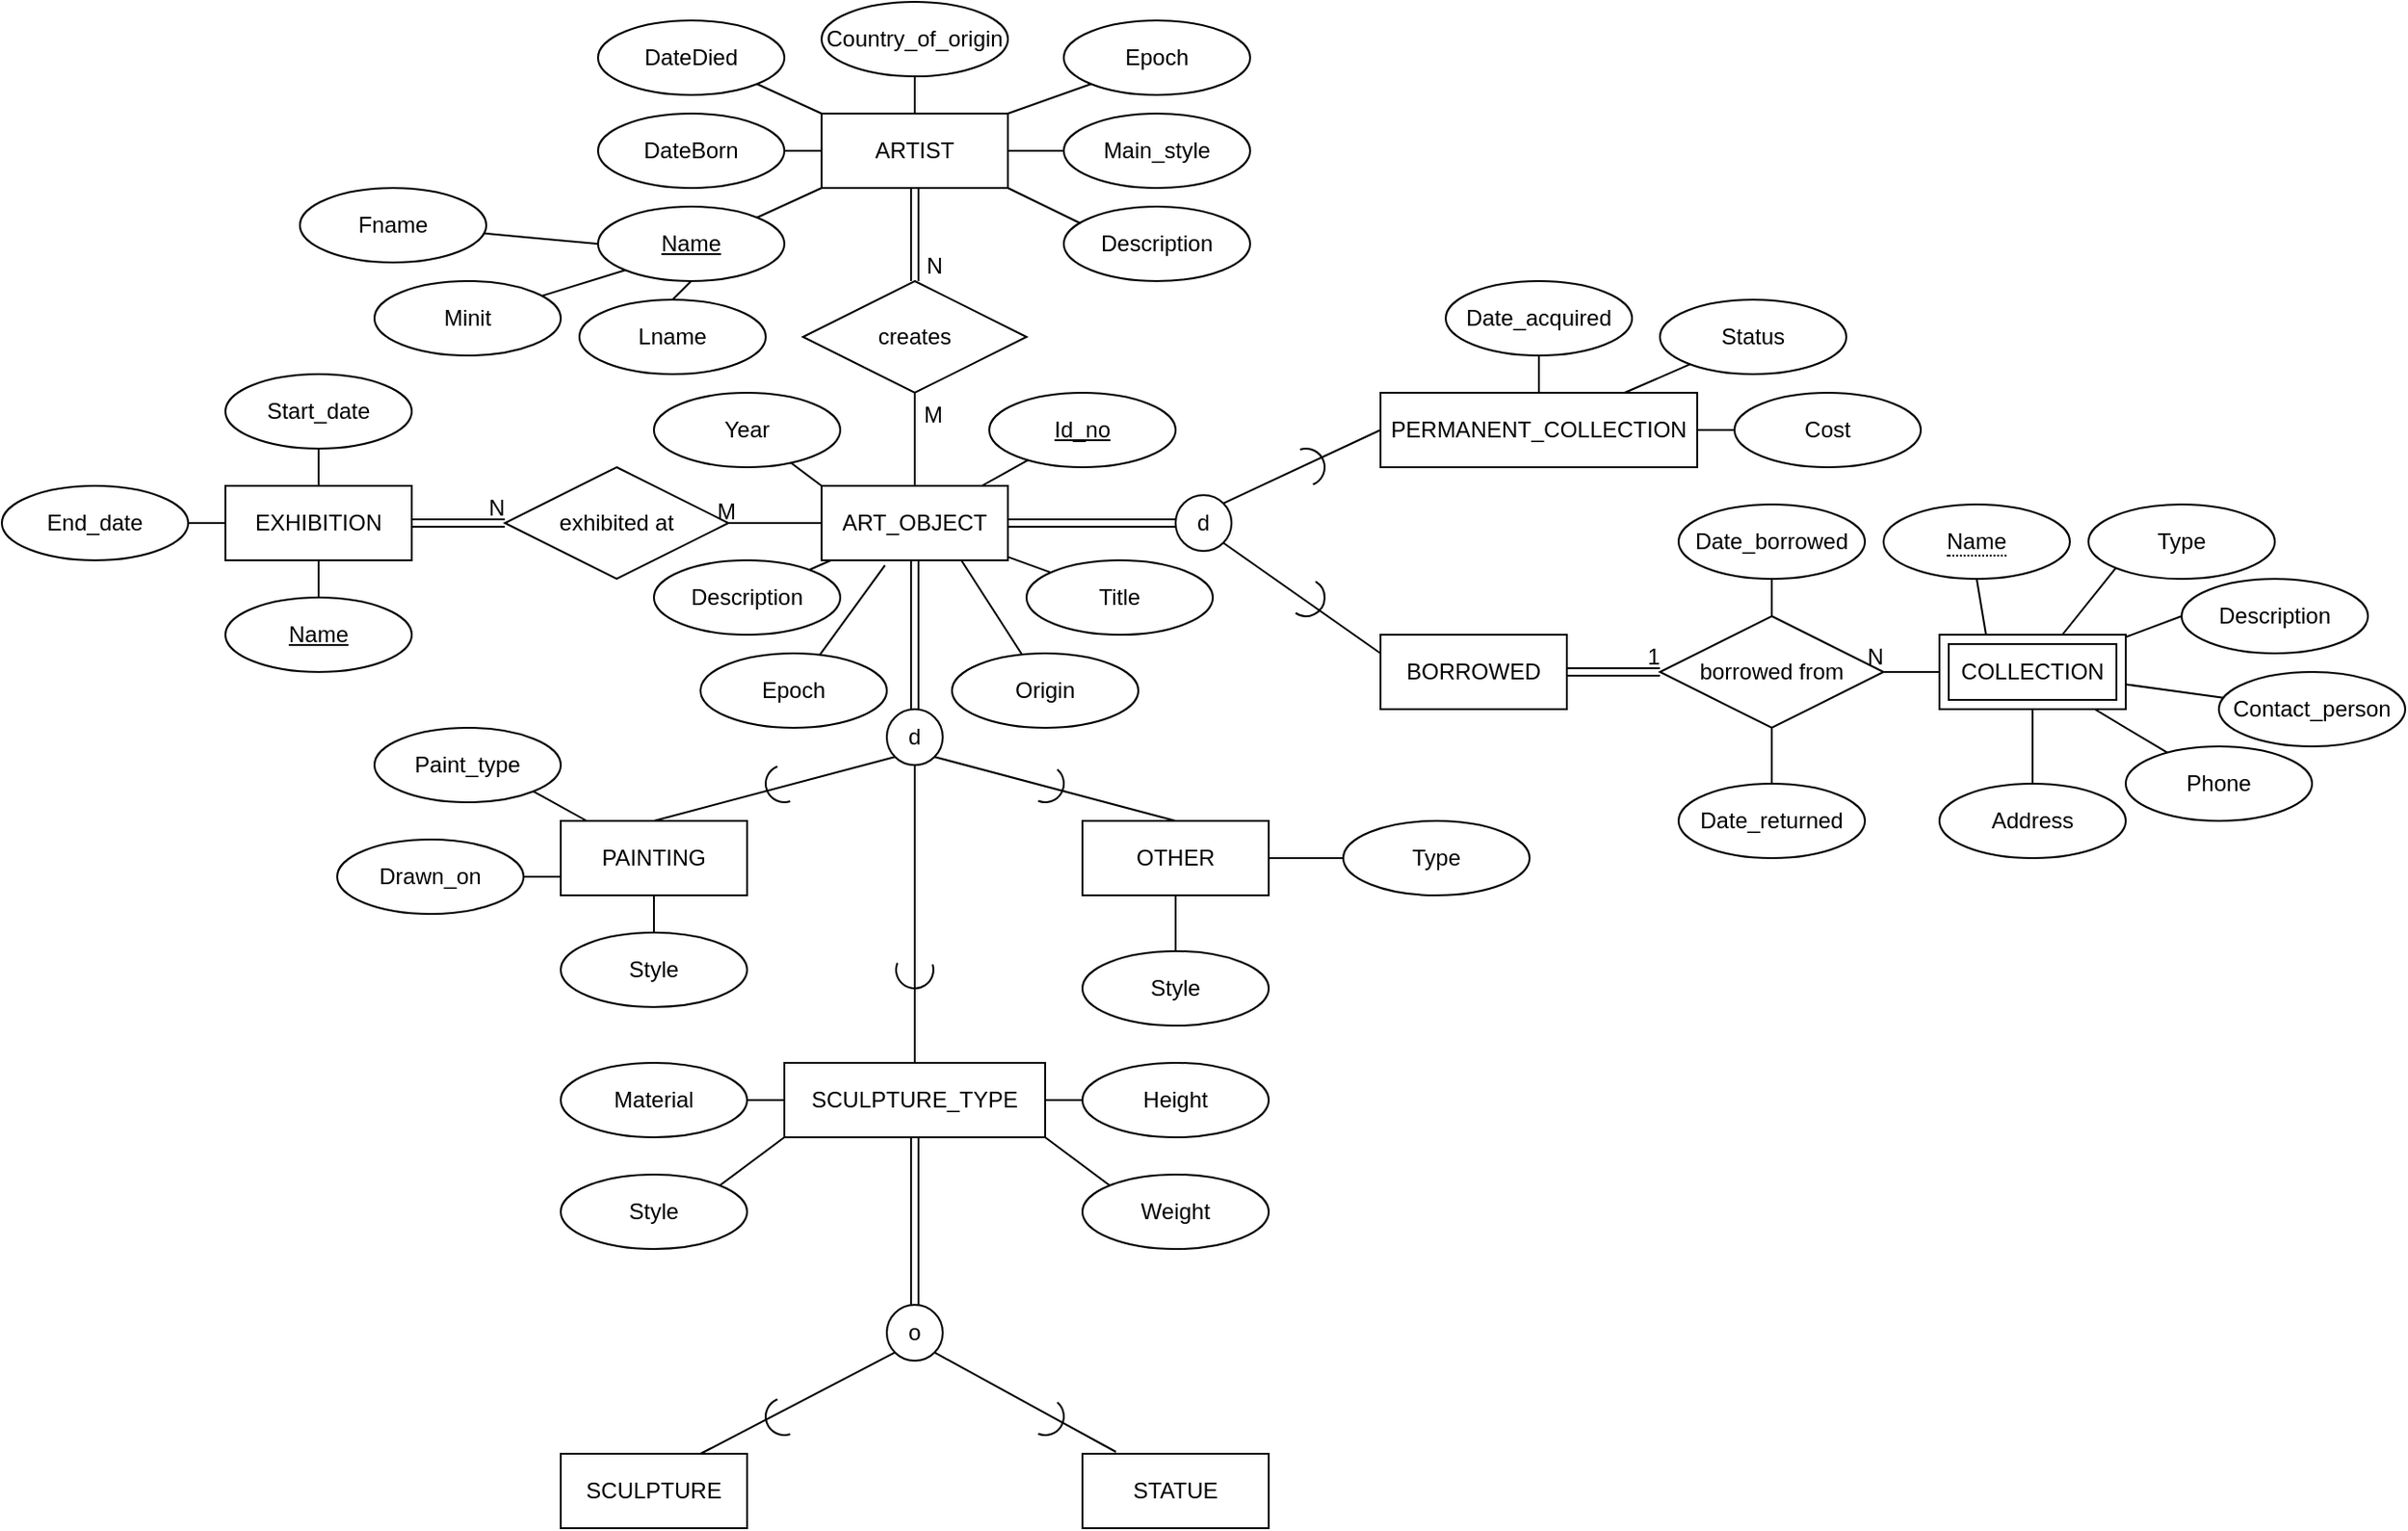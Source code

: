 <mxfile version="20.6.0" type="device"><diagram id="upiBQVZ8tcUQd2lAw1yC" name="Page-1"><mxGraphModel dx="1777" dy="1568" grid="1" gridSize="10" guides="1" tooltips="1" connect="1" arrows="1" fold="1" page="1" pageScale="1" pageWidth="850" pageHeight="1100" math="0" shadow="0"><root><mxCell id="0"/><mxCell id="1" parent="0"/><mxCell id="3HtAQ3-gES2VcFQtsQa8-1" value="ART_OBJECT" style="whiteSpace=wrap;html=1;align=center;" parent="1" vertex="1"><mxGeometry x="340" y="240" width="100" height="40" as="geometry"/></mxCell><mxCell id="3HtAQ3-gES2VcFQtsQa8-2" value="Id_no" style="ellipse;whiteSpace=wrap;html=1;align=center;fontStyle=4;" parent="1" vertex="1"><mxGeometry x="430" y="190" width="100" height="40" as="geometry"/></mxCell><mxCell id="3HtAQ3-gES2VcFQtsQa8-3" value="Title" style="ellipse;whiteSpace=wrap;html=1;align=center;" parent="1" vertex="1"><mxGeometry x="450" y="280" width="100" height="40" as="geometry"/></mxCell><mxCell id="3HtAQ3-gES2VcFQtsQa8-4" value="Year" style="ellipse;whiteSpace=wrap;html=1;align=center;" parent="1" vertex="1"><mxGeometry x="250" y="190" width="100" height="40" as="geometry"/></mxCell><mxCell id="3HtAQ3-gES2VcFQtsQa8-5" value="PAINTING" style="whiteSpace=wrap;html=1;align=center;" parent="1" vertex="1"><mxGeometry x="200" y="420" width="100" height="40" as="geometry"/></mxCell><mxCell id="3HtAQ3-gES2VcFQtsQa8-6" value="OTHER" style="whiteSpace=wrap;html=1;align=center;" parent="1" vertex="1"><mxGeometry x="480" y="420" width="100" height="40" as="geometry"/></mxCell><mxCell id="3HtAQ3-gES2VcFQtsQa8-7" value="ARTIST" style="whiteSpace=wrap;html=1;align=center;" parent="1" vertex="1"><mxGeometry x="340" y="40" width="100" height="40" as="geometry"/></mxCell><mxCell id="3HtAQ3-gES2VcFQtsQa8-8" value="SCULPTURE_TYPE" style="whiteSpace=wrap;html=1;align=center;" parent="1" vertex="1"><mxGeometry x="320" y="550" width="140" height="40" as="geometry"/></mxCell><mxCell id="3HtAQ3-gES2VcFQtsQa8-10" value="Description" style="ellipse;whiteSpace=wrap;html=1;align=center;" parent="1" vertex="1"><mxGeometry x="250" y="280" width="100" height="40" as="geometry"/></mxCell><mxCell id="3HtAQ3-gES2VcFQtsQa8-12" value="Country_of_origin" style="ellipse;whiteSpace=wrap;html=1;align=center;" parent="1" vertex="1"><mxGeometry x="340" y="-20" width="100" height="40" as="geometry"/></mxCell><mxCell id="3HtAQ3-gES2VcFQtsQa8-13" value="DateDied" style="ellipse;whiteSpace=wrap;html=1;align=center;" parent="1" vertex="1"><mxGeometry x="220" y="-10" width="100" height="40" as="geometry"/></mxCell><mxCell id="3HtAQ3-gES2VcFQtsQa8-14" value="Epoch" style="ellipse;whiteSpace=wrap;html=1;align=center;" parent="1" vertex="1"><mxGeometry x="470" y="-10" width="100" height="40" as="geometry"/></mxCell><mxCell id="3HtAQ3-gES2VcFQtsQa8-15" value="DateBorn" style="ellipse;whiteSpace=wrap;html=1;align=center;" parent="1" vertex="1"><mxGeometry x="220" y="40" width="100" height="40" as="geometry"/></mxCell><mxCell id="3HtAQ3-gES2VcFQtsQa8-16" value="Main_style" style="ellipse;whiteSpace=wrap;html=1;align=center;" parent="1" vertex="1"><mxGeometry x="470" y="40" width="100" height="40" as="geometry"/></mxCell><mxCell id="3HtAQ3-gES2VcFQtsQa8-17" value="Name" style="ellipse;whiteSpace=wrap;html=1;align=center;fontStyle=4;" parent="1" vertex="1"><mxGeometry x="220" y="90" width="100" height="40" as="geometry"/></mxCell><mxCell id="3HtAQ3-gES2VcFQtsQa8-18" value="Description" style="ellipse;whiteSpace=wrap;html=1;align=center;" parent="1" vertex="1"><mxGeometry x="470" y="90" width="100" height="40" as="geometry"/></mxCell><mxCell id="3HtAQ3-gES2VcFQtsQa8-21" value="" style="endArrow=none;html=1;rounded=0;entryX=0;entryY=0.5;entryDx=0;entryDy=0;" parent="1" source="3HtAQ3-gES2VcFQtsQa8-15" target="3HtAQ3-gES2VcFQtsQa8-7" edge="1"><mxGeometry relative="1" as="geometry"><mxPoint x="320" y="160" as="sourcePoint"/><mxPoint x="480" y="160" as="targetPoint"/></mxGeometry></mxCell><mxCell id="3HtAQ3-gES2VcFQtsQa8-22" value="" style="endArrow=none;html=1;rounded=0;entryX=0;entryY=1;entryDx=0;entryDy=0;exitX=1;exitY=0;exitDx=0;exitDy=0;" parent="1" source="3HtAQ3-gES2VcFQtsQa8-17" target="3HtAQ3-gES2VcFQtsQa8-7" edge="1"><mxGeometry relative="1" as="geometry"><mxPoint x="310" y="90" as="sourcePoint"/><mxPoint x="350" y="80" as="targetPoint"/></mxGeometry></mxCell><mxCell id="3HtAQ3-gES2VcFQtsQa8-23" value="" style="endArrow=none;html=1;rounded=0;exitX=1;exitY=1;exitDx=0;exitDy=0;entryX=0.09;entryY=0.225;entryDx=0;entryDy=0;entryPerimeter=0;" parent="1" source="3HtAQ3-gES2VcFQtsQa8-7" target="3HtAQ3-gES2VcFQtsQa8-18" edge="1"><mxGeometry relative="1" as="geometry"><mxPoint x="450" y="110" as="sourcePoint"/><mxPoint x="480" y="100" as="targetPoint"/></mxGeometry></mxCell><mxCell id="3HtAQ3-gES2VcFQtsQa8-24" value="" style="endArrow=none;html=1;rounded=0;exitX=1;exitY=0.5;exitDx=0;exitDy=0;" parent="1" source="3HtAQ3-gES2VcFQtsQa8-7" target="3HtAQ3-gES2VcFQtsQa8-16" edge="1"><mxGeometry relative="1" as="geometry"><mxPoint x="440" y="50" as="sourcePoint"/><mxPoint x="520" y="60" as="targetPoint"/></mxGeometry></mxCell><mxCell id="3HtAQ3-gES2VcFQtsQa8-26" value="" style="endArrow=none;html=1;rounded=0;exitX=0;exitY=0;exitDx=0;exitDy=0;entryX=1;entryY=1;entryDx=0;entryDy=0;" parent="1" source="3HtAQ3-gES2VcFQtsQa8-7" target="3HtAQ3-gES2VcFQtsQa8-13" edge="1"><mxGeometry relative="1" as="geometry"><mxPoint x="331" y="78" as="sourcePoint"/><mxPoint x="360" y="80" as="targetPoint"/></mxGeometry></mxCell><mxCell id="3HtAQ3-gES2VcFQtsQa8-27" value="" style="endArrow=none;html=1;rounded=0;entryX=0.5;entryY=1;entryDx=0;entryDy=0;" parent="1" source="3HtAQ3-gES2VcFQtsQa8-7" target="3HtAQ3-gES2VcFQtsQa8-12" edge="1"><mxGeometry relative="1" as="geometry"><mxPoint x="341" y="88" as="sourcePoint"/><mxPoint x="370" y="90" as="targetPoint"/></mxGeometry></mxCell><mxCell id="3HtAQ3-gES2VcFQtsQa8-28" value="" style="endArrow=none;html=1;rounded=0;entryX=0;entryY=1;entryDx=0;entryDy=0;exitX=1;exitY=0;exitDx=0;exitDy=0;" parent="1" source="3HtAQ3-gES2VcFQtsQa8-7" target="3HtAQ3-gES2VcFQtsQa8-14" edge="1"><mxGeometry relative="1" as="geometry"><mxPoint x="430" y="50" as="sourcePoint"/><mxPoint x="380" y="100" as="targetPoint"/></mxGeometry></mxCell><mxCell id="3HtAQ3-gES2VcFQtsQa8-29" value="creates" style="shape=rhombus;perimeter=rhombusPerimeter;whiteSpace=wrap;html=1;align=center;" parent="1" vertex="1"><mxGeometry x="330" y="130" width="120" height="60" as="geometry"/></mxCell><mxCell id="3HtAQ3-gES2VcFQtsQa8-33" value="" style="endArrow=none;html=1;rounded=0;exitX=0.5;exitY=0;exitDx=0;exitDy=0;entryX=0.5;entryY=1;entryDx=0;entryDy=0;" parent="1" source="3HtAQ3-gES2VcFQtsQa8-1" target="3HtAQ3-gES2VcFQtsQa8-29" edge="1"><mxGeometry relative="1" as="geometry"><mxPoint x="320" y="180" as="sourcePoint"/><mxPoint x="480" y="180" as="targetPoint"/></mxGeometry></mxCell><mxCell id="3HtAQ3-gES2VcFQtsQa8-34" value="M" style="resizable=0;html=1;align=right;verticalAlign=bottom;" parent="3HtAQ3-gES2VcFQtsQa8-33" connectable="0" vertex="1"><mxGeometry x="1" relative="1" as="geometry"><mxPoint x="15" y="20" as="offset"/></mxGeometry></mxCell><mxCell id="3HtAQ3-gES2VcFQtsQa8-35" value="" style="endArrow=none;html=1;rounded=0;entryX=0;entryY=0;entryDx=0;entryDy=0;" parent="1" source="3HtAQ3-gES2VcFQtsQa8-4" target="3HtAQ3-gES2VcFQtsQa8-1" edge="1"><mxGeometry relative="1" as="geometry"><mxPoint x="320" y="180" as="sourcePoint"/><mxPoint x="480" y="180" as="targetPoint"/></mxGeometry></mxCell><mxCell id="3HtAQ3-gES2VcFQtsQa8-36" value="" style="endArrow=none;html=1;rounded=0;" parent="1" source="3HtAQ3-gES2VcFQtsQa8-2" target="3HtAQ3-gES2VcFQtsQa8-1" edge="1"><mxGeometry relative="1" as="geometry"><mxPoint x="320" y="180" as="sourcePoint"/><mxPoint x="480" y="180" as="targetPoint"/></mxGeometry></mxCell><mxCell id="3HtAQ3-gES2VcFQtsQa8-37" value="" style="endArrow=none;html=1;rounded=0;" parent="1" source="3HtAQ3-gES2VcFQtsQa8-10" target="3HtAQ3-gES2VcFQtsQa8-1" edge="1"><mxGeometry relative="1" as="geometry"><mxPoint x="330" y="70" as="sourcePoint"/><mxPoint x="350" y="70" as="targetPoint"/></mxGeometry></mxCell><mxCell id="3HtAQ3-gES2VcFQtsQa8-38" value="" style="endArrow=none;html=1;rounded=0;" parent="1" source="3HtAQ3-gES2VcFQtsQa8-1" target="3HtAQ3-gES2VcFQtsQa8-3" edge="1"><mxGeometry relative="1" as="geometry"><mxPoint x="320" y="180" as="sourcePoint"/><mxPoint x="480" y="180" as="targetPoint"/></mxGeometry></mxCell><mxCell id="3HtAQ3-gES2VcFQtsQa8-40" value="" style="shape=link;html=1;rounded=0;exitX=0.5;exitY=1;exitDx=0;exitDy=0;" parent="1" source="3HtAQ3-gES2VcFQtsQa8-1" edge="1"><mxGeometry relative="1" as="geometry"><mxPoint x="360" y="340" as="sourcePoint"/><mxPoint x="390" y="360" as="targetPoint"/></mxGeometry></mxCell><mxCell id="3HtAQ3-gES2VcFQtsQa8-43" value="d" style="ellipse;whiteSpace=wrap;html=1;aspect=fixed;" parent="1" vertex="1"><mxGeometry x="375" y="360" width="30" height="30" as="geometry"/></mxCell><mxCell id="3HtAQ3-gES2VcFQtsQa8-49" value="Paint_type" style="ellipse;whiteSpace=wrap;html=1;align=center;" parent="1" vertex="1"><mxGeometry x="100" y="370" width="100" height="40" as="geometry"/></mxCell><mxCell id="3HtAQ3-gES2VcFQtsQa8-50" value="Drawn_on" style="ellipse;whiteSpace=wrap;html=1;align=center;" parent="1" vertex="1"><mxGeometry x="80" y="430" width="100" height="40" as="geometry"/></mxCell><mxCell id="3HtAQ3-gES2VcFQtsQa8-51" value="Style" style="ellipse;whiteSpace=wrap;html=1;align=center;" parent="1" vertex="1"><mxGeometry x="200" y="480" width="100" height="40" as="geometry"/></mxCell><mxCell id="3HtAQ3-gES2VcFQtsQa8-53" value="Type" style="ellipse;whiteSpace=wrap;html=1;align=center;" parent="1" vertex="1"><mxGeometry x="620" y="420" width="100" height="40" as="geometry"/></mxCell><mxCell id="3HtAQ3-gES2VcFQtsQa8-54" value="Style" style="ellipse;whiteSpace=wrap;html=1;align=center;" parent="1" vertex="1"><mxGeometry x="480" y="490" width="100" height="40" as="geometry"/></mxCell><mxCell id="3HtAQ3-gES2VcFQtsQa8-55" value="" style="endArrow=none;html=1;rounded=0;exitX=1;exitY=0.5;exitDx=0;exitDy=0;" parent="1" source="3HtAQ3-gES2VcFQtsQa8-6" target="3HtAQ3-gES2VcFQtsQa8-53" edge="1"><mxGeometry relative="1" as="geometry"><mxPoint x="660" y="480" as="sourcePoint"/><mxPoint x="820" y="480" as="targetPoint"/></mxGeometry></mxCell><mxCell id="3HtAQ3-gES2VcFQtsQa8-56" value="" style="endArrow=none;html=1;rounded=0;exitX=0.5;exitY=1;exitDx=0;exitDy=0;" parent="1" source="3HtAQ3-gES2VcFQtsQa8-6" target="3HtAQ3-gES2VcFQtsQa8-54" edge="1"><mxGeometry relative="1" as="geometry"><mxPoint x="510" y="490" as="sourcePoint"/><mxPoint x="670" y="490" as="targetPoint"/></mxGeometry></mxCell><mxCell id="3HtAQ3-gES2VcFQtsQa8-57" value="" style="endArrow=none;html=1;rounded=0;exitX=0.5;exitY=1;exitDx=0;exitDy=0;" parent="1" source="3HtAQ3-gES2VcFQtsQa8-5" target="3HtAQ3-gES2VcFQtsQa8-51" edge="1"><mxGeometry relative="1" as="geometry"><mxPoint x="210" y="570" as="sourcePoint"/><mxPoint x="370" y="570" as="targetPoint"/></mxGeometry></mxCell><mxCell id="3HtAQ3-gES2VcFQtsQa8-58" value="" style="endArrow=none;html=1;rounded=0;exitX=1;exitY=1;exitDx=0;exitDy=0;" parent="1" source="3HtAQ3-gES2VcFQtsQa8-49" target="3HtAQ3-gES2VcFQtsQa8-5" edge="1"><mxGeometry relative="1" as="geometry"><mxPoint x="110" y="560" as="sourcePoint"/><mxPoint x="270" y="560" as="targetPoint"/></mxGeometry></mxCell><mxCell id="3HtAQ3-gES2VcFQtsQa8-59" value="" style="endArrow=none;html=1;rounded=0;exitX=1;exitY=0.5;exitDx=0;exitDy=0;entryX=0;entryY=0.75;entryDx=0;entryDy=0;" parent="1" source="3HtAQ3-gES2VcFQtsQa8-50" target="3HtAQ3-gES2VcFQtsQa8-5" edge="1"><mxGeometry relative="1" as="geometry"><mxPoint x="80" y="520" as="sourcePoint"/><mxPoint x="240" y="520" as="targetPoint"/></mxGeometry></mxCell><mxCell id="3HtAQ3-gES2VcFQtsQa8-60" value="" style="shape=link;html=1;rounded=0;exitX=0.5;exitY=1;exitDx=0;exitDy=0;" parent="1" source="3HtAQ3-gES2VcFQtsQa8-8" edge="1"><mxGeometry relative="1" as="geometry"><mxPoint x="400" y="290" as="sourcePoint"/><mxPoint x="390" y="680" as="targetPoint"/></mxGeometry></mxCell><mxCell id="3HtAQ3-gES2VcFQtsQa8-61" value="o" style="ellipse;whiteSpace=wrap;html=1;aspect=fixed;" parent="1" vertex="1"><mxGeometry x="375" y="680" width="30" height="30" as="geometry"/></mxCell><mxCell id="3HtAQ3-gES2VcFQtsQa8-62" value="" style="verticalLabelPosition=bottom;verticalAlign=top;html=1;shape=mxgraph.basic.arc;startAngle=0.699;endAngle=0.189;direction=north;" parent="1" vertex="1"><mxGeometry x="310" y="390" width="20" height="20" as="geometry"/></mxCell><mxCell id="3HtAQ3-gES2VcFQtsQa8-66" value="" style="endArrow=none;html=1;rounded=0;entryX=0;entryY=1;entryDx=0;entryDy=0;exitX=0.5;exitY=0;exitDx=0;exitDy=0;" parent="1" source="3HtAQ3-gES2VcFQtsQa8-5" target="3HtAQ3-gES2VcFQtsQa8-43" edge="1"><mxGeometry relative="1" as="geometry"><mxPoint x="290" y="370" as="sourcePoint"/><mxPoint x="450" y="370" as="targetPoint"/></mxGeometry></mxCell><mxCell id="3HtAQ3-gES2VcFQtsQa8-67" value="" style="verticalLabelPosition=bottom;verticalAlign=top;html=1;shape=mxgraph.basic.arc;startAngle=0.613;endAngle=0.061;direction=west;" parent="1" vertex="1"><mxGeometry x="450" y="390" width="20" height="20" as="geometry"/></mxCell><mxCell id="3HtAQ3-gES2VcFQtsQa8-69" value="" style="endArrow=none;html=1;rounded=0;exitX=1;exitY=1;exitDx=0;exitDy=0;entryX=0.5;entryY=0;entryDx=0;entryDy=0;" parent="1" source="3HtAQ3-gES2VcFQtsQa8-43" target="3HtAQ3-gES2VcFQtsQa8-6" edge="1"><mxGeometry relative="1" as="geometry"><mxPoint x="400" y="390" as="sourcePoint"/><mxPoint x="560" y="390" as="targetPoint"/></mxGeometry></mxCell><mxCell id="3HtAQ3-gES2VcFQtsQa8-71" value="" style="endArrow=none;html=1;rounded=0;exitX=0.5;exitY=1;exitDx=0;exitDy=0;entryX=0.5;entryY=0;entryDx=0;entryDy=0;startArrow=none;" parent="1" source="3HtAQ3-gES2VcFQtsQa8-70" target="3HtAQ3-gES2VcFQtsQa8-8" edge="1"><mxGeometry relative="1" as="geometry"><mxPoint x="390" y="390" as="sourcePoint"/><mxPoint x="390" y="550" as="targetPoint"/></mxGeometry></mxCell><mxCell id="3HtAQ3-gES2VcFQtsQa8-70" value="" style="verticalLabelPosition=bottom;verticalAlign=top;html=1;shape=mxgraph.basic.arc;startAngle=0.704;endAngle=0.311;direction=west;" parent="1" vertex="1"><mxGeometry x="380" y="490" width="20" height="20" as="geometry"/></mxCell><mxCell id="3HtAQ3-gES2VcFQtsQa8-72" value="" style="endArrow=none;html=1;rounded=0;exitX=0.5;exitY=1;exitDx=0;exitDy=0;entryX=0.5;entryY=0;entryDx=0;entryDy=0;" parent="1" source="3HtAQ3-gES2VcFQtsQa8-43" target="3HtAQ3-gES2VcFQtsQa8-70" edge="1"><mxGeometry relative="1" as="geometry"><mxPoint x="390" y="390" as="sourcePoint"/><mxPoint x="390" y="550" as="targetPoint"/></mxGeometry></mxCell><mxCell id="3HtAQ3-gES2VcFQtsQa8-73" value="" style="verticalLabelPosition=bottom;verticalAlign=top;html=1;shape=mxgraph.basic.arc;startAngle=0.699;endAngle=0.189;direction=north;" parent="1" vertex="1"><mxGeometry x="310" y="730" width="20" height="20" as="geometry"/></mxCell><mxCell id="3HtAQ3-gES2VcFQtsQa8-74" value="" style="verticalLabelPosition=bottom;verticalAlign=top;html=1;shape=mxgraph.basic.arc;startAngle=0.613;endAngle=0.061;direction=west;" parent="1" vertex="1"><mxGeometry x="450" y="730" width="20" height="20" as="geometry"/></mxCell><mxCell id="3HtAQ3-gES2VcFQtsQa8-77" value="SCULPTURE" style="whiteSpace=wrap;html=1;align=center;" parent="1" vertex="1"><mxGeometry x="200" y="760" width="100" height="40" as="geometry"/></mxCell><mxCell id="3HtAQ3-gES2VcFQtsQa8-78" value="STATUE" style="whiteSpace=wrap;html=1;align=center;" parent="1" vertex="1"><mxGeometry x="480" y="760" width="100" height="40" as="geometry"/></mxCell><mxCell id="3HtAQ3-gES2VcFQtsQa8-79" value="" style="endArrow=none;html=1;rounded=0;exitX=1;exitY=1;exitDx=0;exitDy=0;entryX=0.18;entryY=-0.025;entryDx=0;entryDy=0;entryPerimeter=0;" parent="1" source="3HtAQ3-gES2VcFQtsQa8-61" target="3HtAQ3-gES2VcFQtsQa8-78" edge="1"><mxGeometry relative="1" as="geometry"><mxPoint x="410" y="720" as="sourcePoint"/><mxPoint x="570" y="720" as="targetPoint"/></mxGeometry></mxCell><mxCell id="3HtAQ3-gES2VcFQtsQa8-80" value="" style="endArrow=none;html=1;rounded=0;exitX=0;exitY=1;exitDx=0;exitDy=0;entryX=0.75;entryY=0;entryDx=0;entryDy=0;" parent="1" source="3HtAQ3-gES2VcFQtsQa8-61" target="3HtAQ3-gES2VcFQtsQa8-77" edge="1"><mxGeometry relative="1" as="geometry"><mxPoint x="130" y="720" as="sourcePoint"/><mxPoint x="290" y="720" as="targetPoint"/></mxGeometry></mxCell><mxCell id="3HtAQ3-gES2VcFQtsQa8-82" value="Material" style="ellipse;whiteSpace=wrap;html=1;align=center;" parent="1" vertex="1"><mxGeometry x="200" y="550" width="100" height="40" as="geometry"/></mxCell><mxCell id="3HtAQ3-gES2VcFQtsQa8-83" value="Height" style="ellipse;whiteSpace=wrap;html=1;align=center;" parent="1" vertex="1"><mxGeometry x="480" y="550" width="100" height="40" as="geometry"/></mxCell><mxCell id="3HtAQ3-gES2VcFQtsQa8-84" value="Weight" style="ellipse;whiteSpace=wrap;html=1;align=center;" parent="1" vertex="1"><mxGeometry x="480" y="610" width="100" height="40" as="geometry"/></mxCell><mxCell id="3HtAQ3-gES2VcFQtsQa8-85" value="Style" style="ellipse;whiteSpace=wrap;html=1;align=center;" parent="1" vertex="1"><mxGeometry x="200" y="610" width="100" height="40" as="geometry"/></mxCell><mxCell id="3HtAQ3-gES2VcFQtsQa8-86" value="" style="endArrow=none;html=1;rounded=0;exitX=1;exitY=0;exitDx=0;exitDy=0;entryX=0;entryY=1;entryDx=0;entryDy=0;" parent="1" source="3HtAQ3-gES2VcFQtsQa8-85" target="3HtAQ3-gES2VcFQtsQa8-8" edge="1"><mxGeometry relative="1" as="geometry"><mxPoint x="320" y="650" as="sourcePoint"/><mxPoint x="480" y="650" as="targetPoint"/></mxGeometry></mxCell><mxCell id="3HtAQ3-gES2VcFQtsQa8-87" value="" style="endArrow=none;html=1;rounded=0;exitX=1;exitY=1;exitDx=0;exitDy=0;entryX=0;entryY=0;entryDx=0;entryDy=0;" parent="1" source="3HtAQ3-gES2VcFQtsQa8-8" target="3HtAQ3-gES2VcFQtsQa8-84" edge="1"><mxGeometry relative="1" as="geometry"><mxPoint x="460" y="680" as="sourcePoint"/><mxPoint x="620" y="680" as="targetPoint"/></mxGeometry></mxCell><mxCell id="3HtAQ3-gES2VcFQtsQa8-88" value="" style="endArrow=none;html=1;rounded=0;exitX=1;exitY=0.5;exitDx=0;exitDy=0;entryX=0;entryY=0.5;entryDx=0;entryDy=0;" parent="1" source="3HtAQ3-gES2VcFQtsQa8-82" target="3HtAQ3-gES2VcFQtsQa8-8" edge="1"><mxGeometry relative="1" as="geometry"><mxPoint x="300" y="540" as="sourcePoint"/><mxPoint x="460" y="540" as="targetPoint"/></mxGeometry></mxCell><mxCell id="3HtAQ3-gES2VcFQtsQa8-89" value="" style="endArrow=none;html=1;rounded=0;exitX=1;exitY=0.5;exitDx=0;exitDy=0;" parent="1" source="3HtAQ3-gES2VcFQtsQa8-8" edge="1"><mxGeometry relative="1" as="geometry"><mxPoint x="470" y="570" as="sourcePoint"/><mxPoint x="480" y="570" as="targetPoint"/></mxGeometry></mxCell><mxCell id="3HtAQ3-gES2VcFQtsQa8-91" value="" style="shape=link;html=1;rounded=0;exitX=1;exitY=0.5;exitDx=0;exitDy=0;" parent="1" source="3HtAQ3-gES2VcFQtsQa8-1" edge="1"><mxGeometry relative="1" as="geometry"><mxPoint x="400" y="290" as="sourcePoint"/><mxPoint x="530" y="260" as="targetPoint"/></mxGeometry></mxCell><mxCell id="3HtAQ3-gES2VcFQtsQa8-92" value="d" style="ellipse;whiteSpace=wrap;html=1;aspect=fixed;" parent="1" vertex="1"><mxGeometry x="530" y="245" width="30" height="30" as="geometry"/></mxCell><mxCell id="3HtAQ3-gES2VcFQtsQa8-93" value="" style="verticalLabelPosition=bottom;verticalAlign=top;html=1;shape=mxgraph.basic.arc;startAngle=0.699;endAngle=0.189;direction=south;" parent="1" vertex="1"><mxGeometry x="590" y="220" width="20" height="20" as="geometry"/></mxCell><mxCell id="3HtAQ3-gES2VcFQtsQa8-94" value="" style="verticalLabelPosition=bottom;verticalAlign=top;html=1;shape=mxgraph.basic.arc;startAngle=0.586;endAngle=0.094;direction=west;" parent="1" vertex="1"><mxGeometry x="590" y="290" width="20" height="20" as="geometry"/></mxCell><mxCell id="3HtAQ3-gES2VcFQtsQa8-96" value="" style="endArrow=none;html=1;rounded=0;exitX=1;exitY=1;exitDx=0;exitDy=0;" parent="1" source="3HtAQ3-gES2VcFQtsQa8-92" edge="1"><mxGeometry relative="1" as="geometry"><mxPoint x="580" y="280" as="sourcePoint"/><mxPoint x="640" y="330" as="targetPoint"/></mxGeometry></mxCell><mxCell id="3HtAQ3-gES2VcFQtsQa8-97" value="" style="endArrow=none;html=1;rounded=0;exitX=1;exitY=0;exitDx=0;exitDy=0;" parent="1" source="3HtAQ3-gES2VcFQtsQa8-92" edge="1"><mxGeometry relative="1" as="geometry"><mxPoint x="570" y="250" as="sourcePoint"/><mxPoint x="640" y="210" as="targetPoint"/></mxGeometry></mxCell><mxCell id="3HtAQ3-gES2VcFQtsQa8-98" value="BORROWED" style="whiteSpace=wrap;html=1;align=center;" parent="1" vertex="1"><mxGeometry x="640" y="320" width="100" height="40" as="geometry"/></mxCell><mxCell id="3HtAQ3-gES2VcFQtsQa8-99" value="&lt;p style=&quot;line-height: 120%; font-size: 12px;&quot;&gt;PERMANENT_COLLECTION&lt;/p&gt;" style="whiteSpace=wrap;html=1;align=center;fontSize=12;" parent="1" vertex="1"><mxGeometry x="640" y="190" width="170" height="40" as="geometry"/></mxCell><mxCell id="3HtAQ3-gES2VcFQtsQa8-102" value="Date_borrowed" style="ellipse;whiteSpace=wrap;html=1;align=center;fontSize=12;" parent="1" vertex="1"><mxGeometry x="800" y="250" width="100" height="40" as="geometry"/></mxCell><mxCell id="3HtAQ3-gES2VcFQtsQa8-103" value="Date_returned" style="ellipse;whiteSpace=wrap;html=1;align=center;fontSize=12;" parent="1" vertex="1"><mxGeometry x="800" y="400" width="100" height="40" as="geometry"/></mxCell><mxCell id="3HtAQ3-gES2VcFQtsQa8-104" value="Date_acquired" style="ellipse;whiteSpace=wrap;html=1;align=center;fontSize=12;" parent="1" vertex="1"><mxGeometry x="675" y="130" width="100" height="40" as="geometry"/></mxCell><mxCell id="3HtAQ3-gES2VcFQtsQa8-106" value="Status" style="ellipse;whiteSpace=wrap;html=1;align=center;fontSize=12;" parent="1" vertex="1"><mxGeometry x="790" y="140" width="100" height="40" as="geometry"/></mxCell><mxCell id="3HtAQ3-gES2VcFQtsQa8-107" value="Cost" style="ellipse;whiteSpace=wrap;html=1;align=center;fontSize=12;" parent="1" vertex="1"><mxGeometry x="830" y="190" width="100" height="40" as="geometry"/></mxCell><mxCell id="3HtAQ3-gES2VcFQtsQa8-109" value="" style="endArrow=none;html=1;rounded=0;fontSize=12;" parent="1" source="3HtAQ3-gES2VcFQtsQa8-133" target="3HtAQ3-gES2VcFQtsQa8-102" edge="1"><mxGeometry relative="1" as="geometry"><mxPoint x="750" y="360" as="sourcePoint"/><mxPoint x="910" y="360" as="targetPoint"/></mxGeometry></mxCell><mxCell id="3HtAQ3-gES2VcFQtsQa8-110" value="" style="endArrow=none;html=1;rounded=0;fontSize=12;exitX=0.5;exitY=1;exitDx=0;exitDy=0;" parent="1" source="3HtAQ3-gES2VcFQtsQa8-133" target="3HtAQ3-gES2VcFQtsQa8-103" edge="1"><mxGeometry relative="1" as="geometry"><mxPoint x="750" y="370" as="sourcePoint"/><mxPoint x="910" y="370" as="targetPoint"/></mxGeometry></mxCell><mxCell id="3HtAQ3-gES2VcFQtsQa8-111" value="" style="endArrow=none;html=1;rounded=0;fontSize=12;" parent="1" source="3HtAQ3-gES2VcFQtsQa8-99" target="3HtAQ3-gES2VcFQtsQa8-107" edge="1"><mxGeometry relative="1" as="geometry"><mxPoint x="660" y="260" as="sourcePoint"/><mxPoint x="820" y="260" as="targetPoint"/></mxGeometry></mxCell><mxCell id="3HtAQ3-gES2VcFQtsQa8-112" value="" style="endArrow=none;html=1;rounded=0;fontSize=12;" parent="1" source="3HtAQ3-gES2VcFQtsQa8-99" target="3HtAQ3-gES2VcFQtsQa8-104" edge="1"><mxGeometry relative="1" as="geometry"><mxPoint x="650" y="150" as="sourcePoint"/><mxPoint x="780" y="160" as="targetPoint"/></mxGeometry></mxCell><mxCell id="3HtAQ3-gES2VcFQtsQa8-113" value="" style="endArrow=none;html=1;rounded=0;fontSize=12;" parent="1" source="3HtAQ3-gES2VcFQtsQa8-99" target="3HtAQ3-gES2VcFQtsQa8-106" edge="1"><mxGeometry relative="1" as="geometry"><mxPoint x="820" y="200" as="sourcePoint"/><mxPoint x="830" y="200" as="targetPoint"/></mxGeometry></mxCell><mxCell id="3HtAQ3-gES2VcFQtsQa8-114" value="EXHIBITION" style="whiteSpace=wrap;html=1;align=center;fontSize=12;" parent="1" vertex="1"><mxGeometry x="20" y="240" width="100" height="40" as="geometry"/></mxCell><mxCell id="3HtAQ3-gES2VcFQtsQa8-115" value="Start_date" style="ellipse;whiteSpace=wrap;html=1;align=center;fontSize=12;" parent="1" vertex="1"><mxGeometry x="20" y="180" width="100" height="40" as="geometry"/></mxCell><mxCell id="3HtAQ3-gES2VcFQtsQa8-116" value="End_date" style="ellipse;whiteSpace=wrap;html=1;align=center;fontSize=12;" parent="1" vertex="1"><mxGeometry x="-100" y="240" width="100" height="40" as="geometry"/></mxCell><mxCell id="3HtAQ3-gES2VcFQtsQa8-117" value="exhibited at" style="shape=rhombus;perimeter=rhombusPerimeter;whiteSpace=wrap;html=1;align=center;fontSize=12;" parent="1" vertex="1"><mxGeometry x="170" y="230" width="120" height="60" as="geometry"/></mxCell><mxCell id="3HtAQ3-gES2VcFQtsQa8-119" value="" style="endArrow=none;html=1;rounded=0;fontSize=12;exitX=1;exitY=0.5;exitDx=0;exitDy=0;" parent="1" source="3HtAQ3-gES2VcFQtsQa8-116" target="3HtAQ3-gES2VcFQtsQa8-114" edge="1"><mxGeometry relative="1" as="geometry"><mxPoint y="260" as="sourcePoint"/><mxPoint x="160" y="260" as="targetPoint"/></mxGeometry></mxCell><mxCell id="3HtAQ3-gES2VcFQtsQa8-120" value="" style="endArrow=none;html=1;rounded=0;fontSize=12;" parent="1" source="3HtAQ3-gES2VcFQtsQa8-115" target="3HtAQ3-gES2VcFQtsQa8-114" edge="1"><mxGeometry relative="1" as="geometry"><mxPoint x="20" y="160" as="sourcePoint"/><mxPoint x="180" y="160" as="targetPoint"/></mxGeometry></mxCell><mxCell id="3HtAQ3-gES2VcFQtsQa8-121" value="" style="endArrow=none;html=1;rounded=0;fontSize=12;" parent="1" source="3HtAQ3-gES2VcFQtsQa8-122" target="3HtAQ3-gES2VcFQtsQa8-114" edge="1"><mxGeometry relative="1" as="geometry"><mxPoint x="90" y="160" as="sourcePoint"/><mxPoint x="280" y="150" as="targetPoint"/></mxGeometry></mxCell><mxCell id="3HtAQ3-gES2VcFQtsQa8-122" value="&lt;u&gt;Name&lt;/u&gt;" style="ellipse;whiteSpace=wrap;html=1;align=center;fontSize=12;" parent="1" vertex="1"><mxGeometry x="20" y="300" width="100" height="40" as="geometry"/></mxCell><mxCell id="3HtAQ3-gES2VcFQtsQa8-123" value="" style="endArrow=none;html=1;rounded=0;fontSize=12;entryX=0;entryY=0.5;entryDx=0;entryDy=0;exitX=1;exitY=0.5;exitDx=0;exitDy=0;" parent="1" source="3HtAQ3-gES2VcFQtsQa8-117" target="3HtAQ3-gES2VcFQtsQa8-1" edge="1"><mxGeometry relative="1" as="geometry"><mxPoint x="90" y="300" as="sourcePoint"/><mxPoint x="250" y="300" as="targetPoint"/></mxGeometry></mxCell><mxCell id="3HtAQ3-gES2VcFQtsQa8-125" value="" style="shape=link;html=1;rounded=0;fontSize=12;exitX=0.5;exitY=1;exitDx=0;exitDy=0;" parent="1" source="3HtAQ3-gES2VcFQtsQa8-7" target="3HtAQ3-gES2VcFQtsQa8-29" edge="1"><mxGeometry relative="1" as="geometry"><mxPoint x="460" y="160" as="sourcePoint"/><mxPoint x="620" y="160" as="targetPoint"/></mxGeometry></mxCell><mxCell id="3HtAQ3-gES2VcFQtsQa8-126" value="N" style="resizable=0;html=1;align=right;verticalAlign=bottom;fontSize=12;" parent="3HtAQ3-gES2VcFQtsQa8-125" connectable="0" vertex="1"><mxGeometry x="1" relative="1" as="geometry"><mxPoint x="15" as="offset"/></mxGeometry></mxCell><mxCell id="3HtAQ3-gES2VcFQtsQa8-130" value="" style="shape=link;html=1;rounded=0;fontSize=12;entryX=0;entryY=0.5;entryDx=0;entryDy=0;exitX=1;exitY=0.5;exitDx=0;exitDy=0;" parent="1" source="3HtAQ3-gES2VcFQtsQa8-114" target="3HtAQ3-gES2VcFQtsQa8-117" edge="1"><mxGeometry relative="1" as="geometry"><mxPoint x="90" y="280" as="sourcePoint"/><mxPoint x="250" y="280" as="targetPoint"/></mxGeometry></mxCell><mxCell id="3HtAQ3-gES2VcFQtsQa8-131" value="N" style="resizable=0;html=1;align=right;verticalAlign=bottom;fontSize=12;" parent="3HtAQ3-gES2VcFQtsQa8-130" connectable="0" vertex="1"><mxGeometry x="1" relative="1" as="geometry"/></mxCell><mxCell id="3HtAQ3-gES2VcFQtsQa8-132" value="M" style="resizable=0;html=1;align=right;verticalAlign=bottom;fontSize=12;" parent="1" connectable="0" vertex="1"><mxGeometry x="179.997" y="275.002" as="geometry"><mxPoint x="115" y="-13" as="offset"/></mxGeometry></mxCell><mxCell id="3HtAQ3-gES2VcFQtsQa8-133" value="borrowed from" style="shape=rhombus;perimeter=rhombusPerimeter;whiteSpace=wrap;html=1;align=center;fontSize=12;" parent="1" vertex="1"><mxGeometry x="790" y="310" width="120" height="60" as="geometry"/></mxCell><mxCell id="3HtAQ3-gES2VcFQtsQa8-135" value="" style="shape=link;html=1;rounded=0;fontSize=12;entryX=0;entryY=0.5;entryDx=0;entryDy=0;" parent="1" source="3HtAQ3-gES2VcFQtsQa8-98" target="3HtAQ3-gES2VcFQtsQa8-133" edge="1"><mxGeometry relative="1" as="geometry"><mxPoint x="630" y="280" as="sourcePoint"/><mxPoint x="790" y="280" as="targetPoint"/></mxGeometry></mxCell><mxCell id="3HtAQ3-gES2VcFQtsQa8-136" value="1" style="resizable=0;html=1;align=right;verticalAlign=bottom;fontSize=12;" parent="3HtAQ3-gES2VcFQtsQa8-135" connectable="0" vertex="1"><mxGeometry x="1" relative="1" as="geometry"/></mxCell><mxCell id="3HtAQ3-gES2VcFQtsQa8-138" value="" style="endArrow=none;html=1;rounded=0;fontSize=12;entryX=1;entryY=0.5;entryDx=0;entryDy=0;exitX=0;exitY=0.5;exitDx=0;exitDy=0;" parent="1" target="3HtAQ3-gES2VcFQtsQa8-133" edge="1"><mxGeometry relative="1" as="geometry"><mxPoint x="940" y="340" as="sourcePoint"/><mxPoint x="1090" y="290" as="targetPoint"/></mxGeometry></mxCell><mxCell id="3HtAQ3-gES2VcFQtsQa8-139" value="N" style="resizable=0;html=1;align=right;verticalAlign=bottom;fontSize=12;" parent="3HtAQ3-gES2VcFQtsQa8-138" connectable="0" vertex="1"><mxGeometry x="1" relative="1" as="geometry"/></mxCell><mxCell id="3HtAQ3-gES2VcFQtsQa8-140" value="Type" style="ellipse;whiteSpace=wrap;html=1;align=center;fontSize=12;" parent="1" vertex="1"><mxGeometry x="1020" y="250" width="100" height="40" as="geometry"/></mxCell><mxCell id="3HtAQ3-gES2VcFQtsQa8-142" value="Description" style="ellipse;whiteSpace=wrap;html=1;align=center;fontSize=12;" parent="1" vertex="1"><mxGeometry x="1070" y="290" width="100" height="40" as="geometry"/></mxCell><mxCell id="3HtAQ3-gES2VcFQtsQa8-144" value="Contact_person" style="ellipse;whiteSpace=wrap;html=1;align=center;fontSize=12;" parent="1" vertex="1"><mxGeometry x="1090" y="340" width="100" height="40" as="geometry"/></mxCell><mxCell id="3HtAQ3-gES2VcFQtsQa8-145" value="Phone" style="ellipse;whiteSpace=wrap;html=1;align=center;fontSize=12;" parent="1" vertex="1"><mxGeometry x="1040" y="380" width="100" height="40" as="geometry"/></mxCell><mxCell id="3HtAQ3-gES2VcFQtsQa8-146" value="Address" style="ellipse;whiteSpace=wrap;html=1;align=center;fontSize=12;" parent="1" vertex="1"><mxGeometry x="940" y="400" width="100" height="40" as="geometry"/></mxCell><mxCell id="3HtAQ3-gES2VcFQtsQa8-147" value="" style="endArrow=none;html=1;rounded=0;fontSize=12;exitX=0.5;exitY=1;exitDx=0;exitDy=0;entryX=0.25;entryY=0;entryDx=0;entryDy=0;" parent="1" edge="1"><mxGeometry relative="1" as="geometry"><mxPoint x="960" y="290" as="sourcePoint"/><mxPoint x="965" y="320" as="targetPoint"/></mxGeometry></mxCell><mxCell id="3HtAQ3-gES2VcFQtsQa8-148" value="" style="endArrow=none;html=1;rounded=0;fontSize=12;entryX=0;entryY=1;entryDx=0;entryDy=0;" parent="1" target="3HtAQ3-gES2VcFQtsQa8-140" edge="1"><mxGeometry relative="1" as="geometry"><mxPoint x="1005.985" y="320" as="sourcePoint"/><mxPoint x="1027" y="276" as="targetPoint"/></mxGeometry></mxCell><mxCell id="3HtAQ3-gES2VcFQtsQa8-149" value="" style="endArrow=none;html=1;rounded=0;fontSize=12;entryX=0;entryY=0.5;entryDx=0;entryDy=0;" parent="1" target="3HtAQ3-gES2VcFQtsQa8-142" edge="1"><mxGeometry relative="1" as="geometry"><mxPoint x="1040" y="321.25" as="sourcePoint"/><mxPoint x="1104.645" y="264.142" as="targetPoint"/></mxGeometry></mxCell><mxCell id="3HtAQ3-gES2VcFQtsQa8-150" value="" style="endArrow=none;html=1;rounded=0;fontSize=12;" parent="1" target="3HtAQ3-gES2VcFQtsQa8-144" edge="1"><mxGeometry relative="1" as="geometry"><mxPoint x="1040" y="346.667" as="sourcePoint"/><mxPoint x="1140" y="300" as="targetPoint"/></mxGeometry></mxCell><mxCell id="3HtAQ3-gES2VcFQtsQa8-151" value="" style="endArrow=none;html=1;rounded=0;fontSize=12;" parent="1" target="3HtAQ3-gES2VcFQtsQa8-146" edge="1"><mxGeometry relative="1" as="geometry"><mxPoint x="990" y="360" as="sourcePoint"/><mxPoint x="1150" y="310" as="targetPoint"/></mxGeometry></mxCell><mxCell id="3HtAQ3-gES2VcFQtsQa8-152" value="" style="endArrow=none;html=1;rounded=0;fontSize=12;" parent="1" target="3HtAQ3-gES2VcFQtsQa8-145" edge="1"><mxGeometry relative="1" as="geometry"><mxPoint x="1023.333" y="360" as="sourcePoint"/><mxPoint x="996.216" y="351.081" as="targetPoint"/></mxGeometry></mxCell><mxCell id="3HtAQ3-gES2VcFQtsQa8-155" value="Origin" style="ellipse;whiteSpace=wrap;html=1;align=center;" parent="1" vertex="1"><mxGeometry x="410" y="330" width="100" height="40" as="geometry"/></mxCell><mxCell id="3HtAQ3-gES2VcFQtsQa8-156" value="Epoch" style="ellipse;whiteSpace=wrap;html=1;align=center;" parent="1" vertex="1"><mxGeometry x="275" y="330" width="100" height="40" as="geometry"/></mxCell><mxCell id="3HtAQ3-gES2VcFQtsQa8-157" value="" style="endArrow=none;html=1;rounded=0;fontSize=12;exitX=0.34;exitY=1.067;exitDx=0;exitDy=0;exitPerimeter=0;" parent="1" source="3HtAQ3-gES2VcFQtsQa8-1" target="3HtAQ3-gES2VcFQtsQa8-156" edge="1"><mxGeometry relative="1" as="geometry"><mxPoint x="580" y="270" as="sourcePoint"/><mxPoint x="740" y="270" as="targetPoint"/></mxGeometry></mxCell><mxCell id="3HtAQ3-gES2VcFQtsQa8-159" value="" style="endArrow=none;html=1;rounded=0;fontSize=12;exitX=0.75;exitY=1;exitDx=0;exitDy=0;" parent="1" source="3HtAQ3-gES2VcFQtsQa8-1" target="3HtAQ3-gES2VcFQtsQa8-155" edge="1"><mxGeometry relative="1" as="geometry"><mxPoint x="420" y="310" as="sourcePoint"/><mxPoint x="580" y="310" as="targetPoint"/></mxGeometry></mxCell><mxCell id="Bs0dzElMKfE7xOZ7vT4g-1" value="Fname" style="ellipse;whiteSpace=wrap;html=1;align=center;" parent="1" vertex="1"><mxGeometry x="60" y="80" width="100" height="40" as="geometry"/></mxCell><mxCell id="Bs0dzElMKfE7xOZ7vT4g-2" value="Minit" style="ellipse;whiteSpace=wrap;html=1;align=center;" parent="1" vertex="1"><mxGeometry x="100" y="130" width="100" height="40" as="geometry"/></mxCell><mxCell id="Bs0dzElMKfE7xOZ7vT4g-3" value="Lname" style="ellipse;whiteSpace=wrap;html=1;align=center;" parent="1" vertex="1"><mxGeometry x="210" y="140" width="100" height="40" as="geometry"/></mxCell><mxCell id="Bs0dzElMKfE7xOZ7vT4g-4" value="" style="endArrow=none;html=1;rounded=0;entryX=0;entryY=0.5;entryDx=0;entryDy=0;" parent="1" source="Bs0dzElMKfE7xOZ7vT4g-1" target="3HtAQ3-gES2VcFQtsQa8-17" edge="1"><mxGeometry relative="1" as="geometry"><mxPoint x="150" y="100" as="sourcePoint"/><mxPoint x="170" y="140" as="targetPoint"/></mxGeometry></mxCell><mxCell id="Bs0dzElMKfE7xOZ7vT4g-5" value="" style="endArrow=none;html=1;rounded=0;exitX=0;exitY=1;exitDx=0;exitDy=0;" parent="1" source="3HtAQ3-gES2VcFQtsQa8-17" target="Bs0dzElMKfE7xOZ7vT4g-2" edge="1"><mxGeometry relative="1" as="geometry"><mxPoint x="-20" y="150" as="sourcePoint"/><mxPoint x="190" y="140" as="targetPoint"/></mxGeometry></mxCell><mxCell id="Bs0dzElMKfE7xOZ7vT4g-7" value="" style="endArrow=none;html=1;rounded=0;exitX=0.5;exitY=1;exitDx=0;exitDy=0;entryX=0.5;entryY=0;entryDx=0;entryDy=0;" parent="1" source="3HtAQ3-gES2VcFQtsQa8-17" target="Bs0dzElMKfE7xOZ7vT4g-3" edge="1"><mxGeometry relative="1" as="geometry"><mxPoint x="-60" y="150" as="sourcePoint"/><mxPoint x="100" y="150" as="targetPoint"/></mxGeometry></mxCell><mxCell id="Bs0dzElMKfE7xOZ7vT4g-8" value="&lt;span style=&quot;border-bottom: 1px dotted&quot;&gt;Name&lt;/span&gt;" style="ellipse;whiteSpace=wrap;html=1;align=center;" parent="1" vertex="1"><mxGeometry x="910" y="250" width="100" height="40" as="geometry"/></mxCell><mxCell id="d04h9esiyYk8Xt9Dm4tz-1" value="COLLECTION" style="shape=ext;margin=3;double=1;whiteSpace=wrap;html=1;align=center;" vertex="1" parent="1"><mxGeometry x="940" y="320" width="100" height="40" as="geometry"/></mxCell></root></mxGraphModel></diagram></mxfile>
